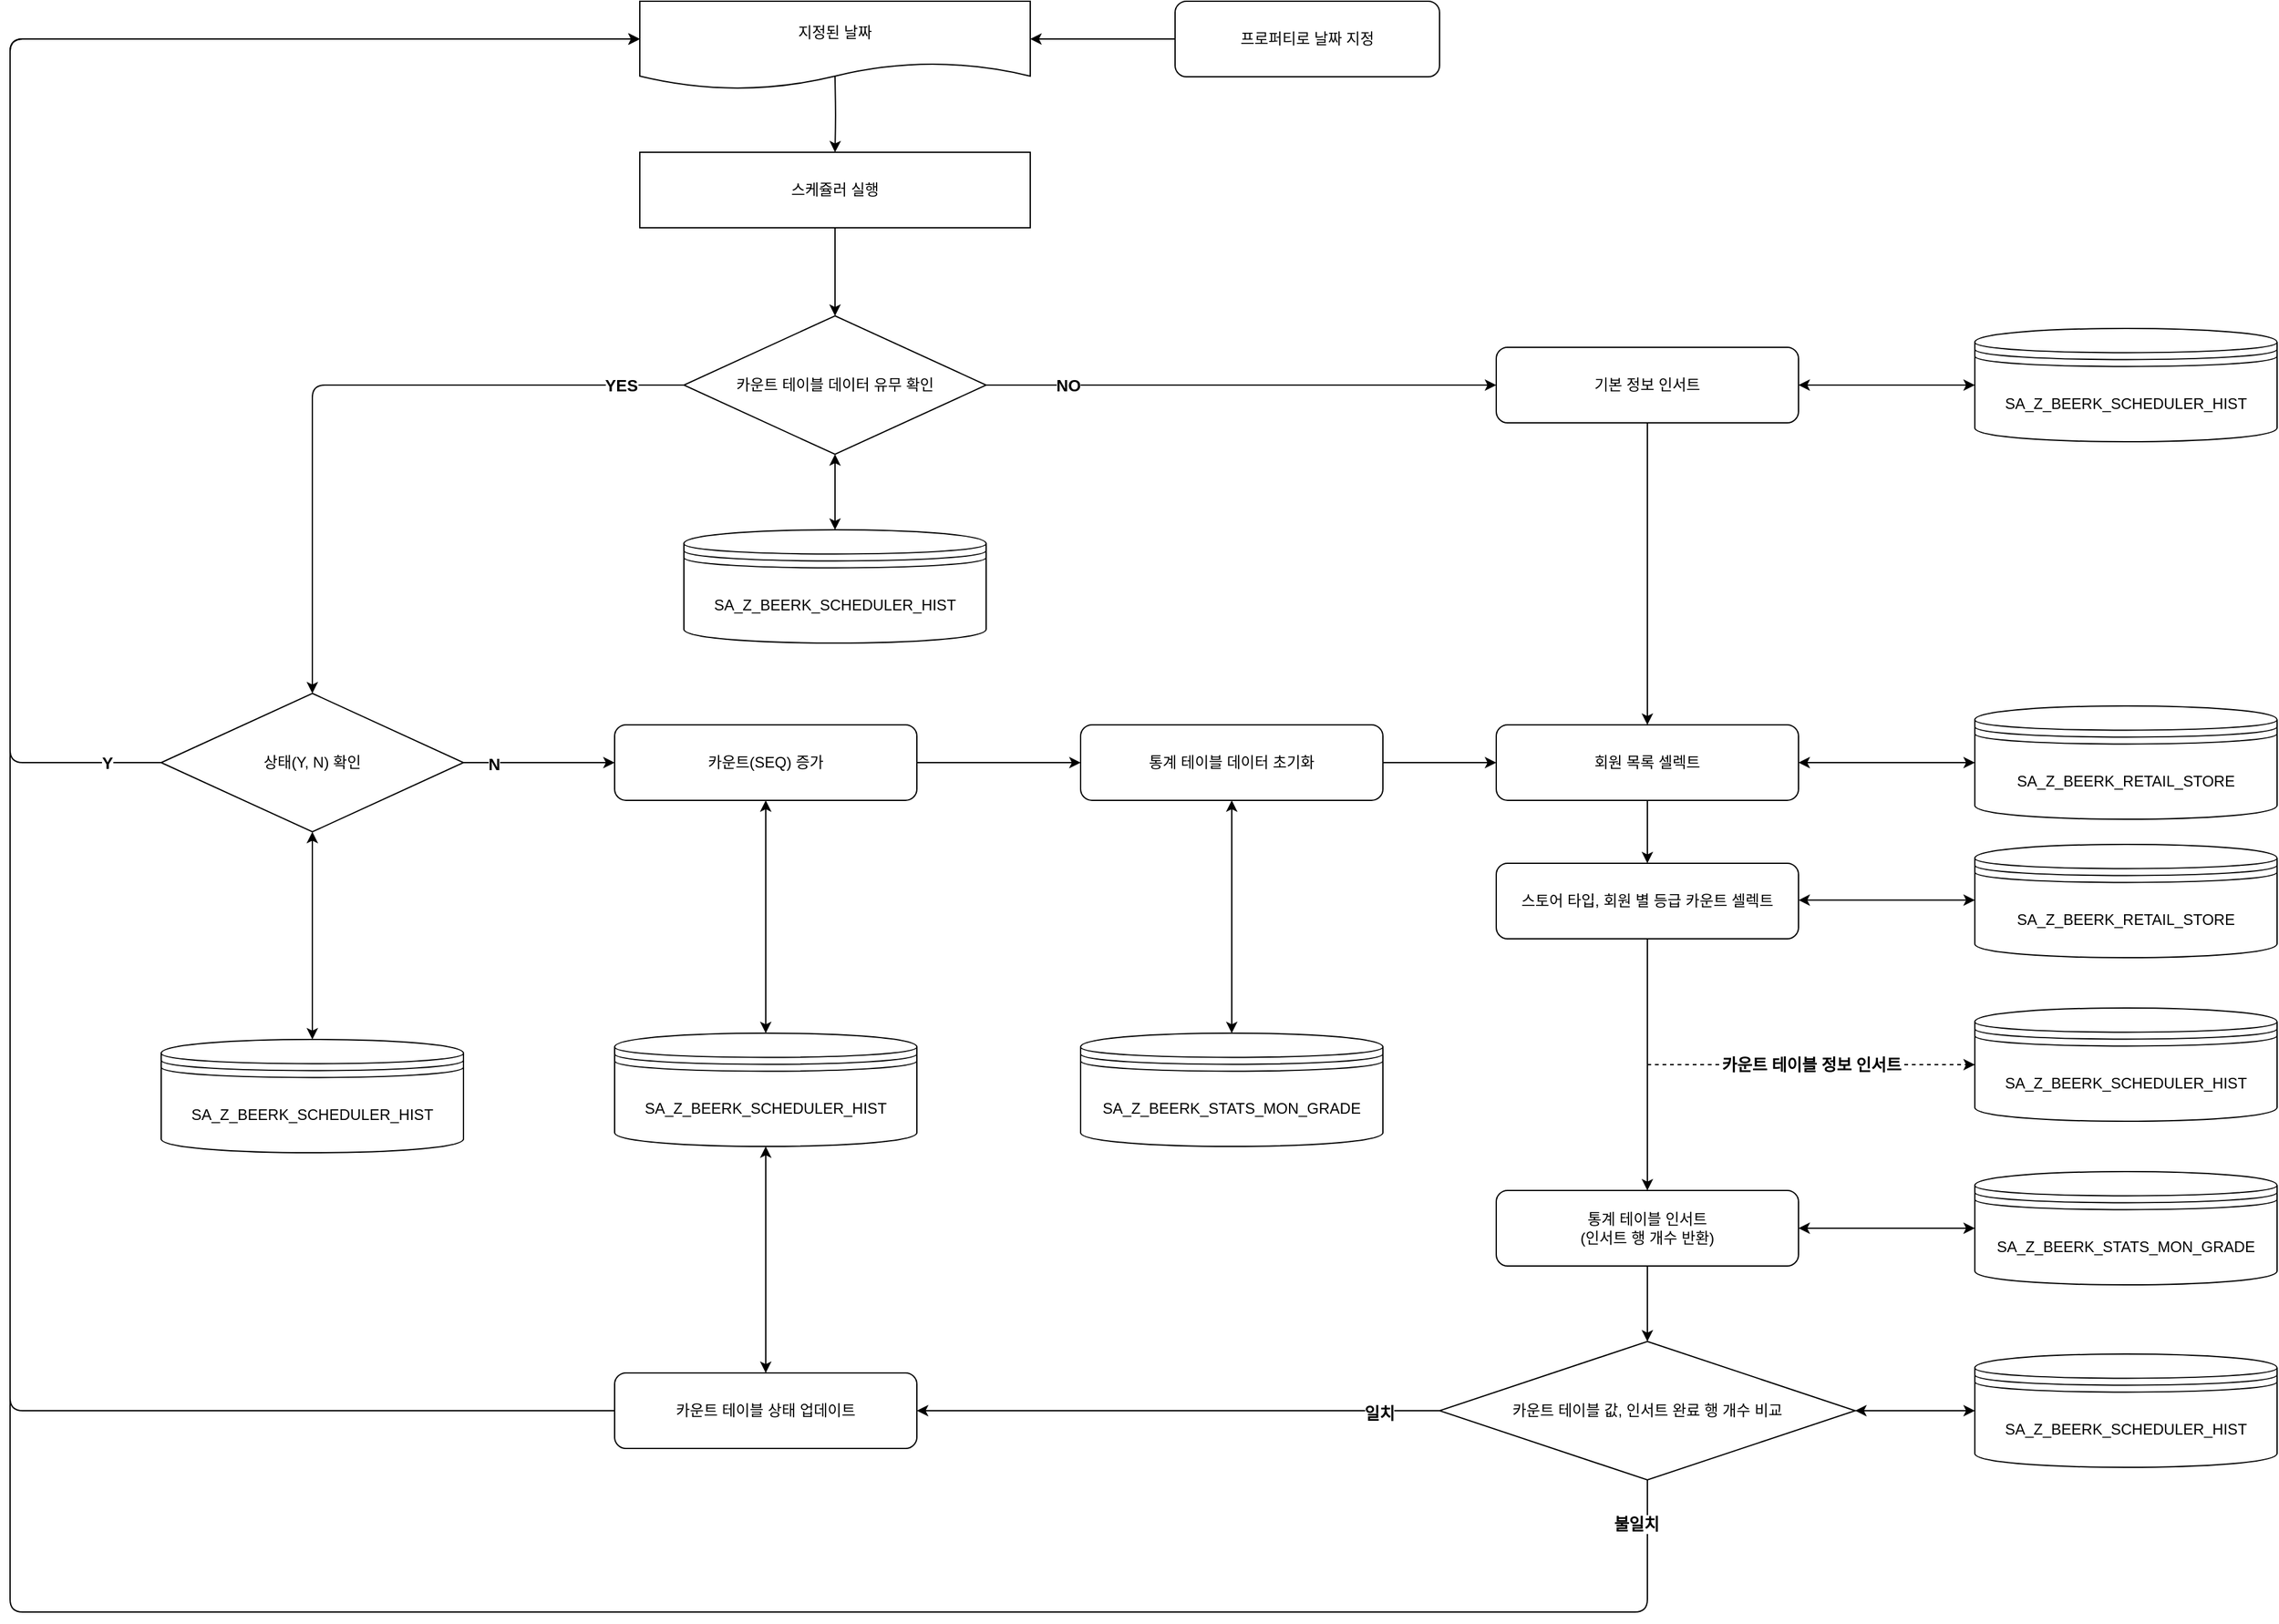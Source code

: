 <mxfile version="14.2.7" type="github">
  <diagram name="Page-1" id="9f46799a-70d6-7492-0946-bef42562c5a5">
    <mxGraphModel dx="1422" dy="1612" grid="1" gridSize="10" guides="1" tooltips="1" connect="1" arrows="1" fold="1" page="1" pageScale="1" pageWidth="1100" pageHeight="850" math="0" shadow="0">
      <root>
        <mxCell id="0" />
        <mxCell id="1" parent="0" />
        <mxCell id="IH1UawKQzV-C3lGUAN1--19" style="edgeStyle=orthogonalEdgeStyle;curved=0;rounded=1;sketch=0;orthogonalLoop=1;jettySize=auto;html=1;" parent="1" source="IH1UawKQzV-C3lGUAN1--4" target="IH1UawKQzV-C3lGUAN1--20" edge="1">
          <mxGeometry relative="1" as="geometry">
            <mxPoint x="240" y="-430" as="targetPoint" />
          </mxGeometry>
        </mxCell>
        <mxCell id="IH1UawKQzV-C3lGUAN1--23" value="YES" style="edgeLabel;html=1;align=center;verticalAlign=middle;resizable=0;points=[];fontStyle=1;fontSize=13;" parent="IH1UawKQzV-C3lGUAN1--19" vertex="1" connectable="0">
          <mxGeometry x="-0.813" relative="1" as="geometry">
            <mxPoint as="offset" />
          </mxGeometry>
        </mxCell>
        <mxCell id="s6dcKbaxDKtYMl7xi46n-2" style="edgeStyle=orthogonalEdgeStyle;rounded=0;orthogonalLoop=1;jettySize=auto;html=1;entryX=0;entryY=0.5;entryDx=0;entryDy=0;" edge="1" parent="1" source="IH1UawKQzV-C3lGUAN1--4" target="s6dcKbaxDKtYMl7xi46n-1">
          <mxGeometry relative="1" as="geometry" />
        </mxCell>
        <mxCell id="s6dcKbaxDKtYMl7xi46n-4" value="NO" style="edgeLabel;html=1;align=center;verticalAlign=middle;resizable=0;points=[];fontStyle=1;fontSize=13;" vertex="1" connectable="0" parent="s6dcKbaxDKtYMl7xi46n-2">
          <mxGeometry x="-0.68" relative="1" as="geometry">
            <mxPoint as="offset" />
          </mxGeometry>
        </mxCell>
        <mxCell id="IH1UawKQzV-C3lGUAN1--4" value="카운트 테이블 데이터 유무 확인" style="rhombus;whiteSpace=wrap;html=1;rounded=0;sketch=0;" parent="1" vertex="1">
          <mxGeometry x="555" y="-580" width="240" height="110" as="geometry" />
        </mxCell>
        <mxCell id="IH1UawKQzV-C3lGUAN1--13" style="edgeStyle=orthogonalEdgeStyle;curved=0;rounded=1;sketch=0;orthogonalLoop=1;jettySize=auto;html=1;" parent="1" target="IH1UawKQzV-C3lGUAN1--12" edge="1">
          <mxGeometry relative="1" as="geometry">
            <mxPoint x="675" y="-770" as="sourcePoint" />
          </mxGeometry>
        </mxCell>
        <mxCell id="IH1UawKQzV-C3lGUAN1--18" style="edgeStyle=orthogonalEdgeStyle;curved=0;rounded=1;sketch=0;orthogonalLoop=1;jettySize=auto;html=1;" parent="1" source="IH1UawKQzV-C3lGUAN1--12" target="IH1UawKQzV-C3lGUAN1--4" edge="1">
          <mxGeometry relative="1" as="geometry" />
        </mxCell>
        <mxCell id="IH1UawKQzV-C3lGUAN1--12" value="스케쥴러 실행" style="rounded=0;whiteSpace=wrap;html=1;sketch=0;" parent="1" vertex="1">
          <mxGeometry x="520" y="-710" width="310" height="60" as="geometry" />
        </mxCell>
        <mxCell id="IH1UawKQzV-C3lGUAN1--16" style="edgeStyle=orthogonalEdgeStyle;curved=0;rounded=1;sketch=0;orthogonalLoop=1;jettySize=auto;html=1;" parent="1" source="IH1UawKQzV-C3lGUAN1--15" edge="1">
          <mxGeometry relative="1" as="geometry">
            <mxPoint x="830" y="-800" as="targetPoint" />
          </mxGeometry>
        </mxCell>
        <mxCell id="IH1UawKQzV-C3lGUAN1--15" value="프로퍼티로 날짜 지정" style="rounded=1;whiteSpace=wrap;html=1;sketch=0;" parent="1" vertex="1">
          <mxGeometry x="945" y="-830" width="210" height="60" as="geometry" />
        </mxCell>
        <mxCell id="IH1UawKQzV-C3lGUAN1--52" style="edgeStyle=orthogonalEdgeStyle;curved=0;rounded=1;sketch=0;orthogonalLoop=1;jettySize=auto;html=1;" parent="1" source="IH1UawKQzV-C3lGUAN1--17" target="IH1UawKQzV-C3lGUAN1--51" edge="1">
          <mxGeometry relative="1" as="geometry" />
        </mxCell>
        <mxCell id="IH1UawKQzV-C3lGUAN1--17" value="회원 목록 셀렉트" style="rounded=1;whiteSpace=wrap;html=1;sketch=0;" parent="1" vertex="1">
          <mxGeometry x="1200" y="-255" width="240" height="60" as="geometry" />
        </mxCell>
        <mxCell id="IH1UawKQzV-C3lGUAN1--21" style="edgeStyle=orthogonalEdgeStyle;curved=0;rounded=1;sketch=0;orthogonalLoop=1;jettySize=auto;html=1;entryX=0;entryY=0.5;entryDx=0;entryDy=0;" parent="1" source="IH1UawKQzV-C3lGUAN1--20" edge="1">
          <mxGeometry relative="1" as="geometry">
            <mxPoint x="520" y="-800" as="targetPoint" />
            <Array as="points">
              <mxPoint x="20" y="-225" />
              <mxPoint x="20" y="-800" />
            </Array>
          </mxGeometry>
        </mxCell>
        <mxCell id="IH1UawKQzV-C3lGUAN1--22" value="Y" style="edgeLabel;html=1;align=center;verticalAlign=middle;resizable=0;points=[];fontStyle=1;fontSize=13;" parent="IH1UawKQzV-C3lGUAN1--21" vertex="1" connectable="0">
          <mxGeometry x="-0.928" relative="1" as="geometry">
            <mxPoint as="offset" />
          </mxGeometry>
        </mxCell>
        <mxCell id="IH1UawKQzV-C3lGUAN1--78" style="edgeStyle=orthogonalEdgeStyle;curved=0;rounded=1;sketch=0;orthogonalLoop=1;jettySize=auto;html=1;" parent="1" source="IH1UawKQzV-C3lGUAN1--20" target="IH1UawKQzV-C3lGUAN1--43" edge="1">
          <mxGeometry relative="1" as="geometry" />
        </mxCell>
        <mxCell id="IH1UawKQzV-C3lGUAN1--79" value="N" style="edgeLabel;html=1;align=center;verticalAlign=middle;resizable=0;points=[];fontStyle=1;fontSize=13;" parent="IH1UawKQzV-C3lGUAN1--78" vertex="1" connectable="0">
          <mxGeometry x="-0.596" y="-1" relative="1" as="geometry">
            <mxPoint as="offset" />
          </mxGeometry>
        </mxCell>
        <mxCell id="IH1UawKQzV-C3lGUAN1--20" value="상태(Y, N) 확인" style="rhombus;whiteSpace=wrap;html=1;rounded=0;sketch=0;" parent="1" vertex="1">
          <mxGeometry x="140" y="-280" width="240" height="110" as="geometry" />
        </mxCell>
        <mxCell id="IH1UawKQzV-C3lGUAN1--65" style="edgeStyle=orthogonalEdgeStyle;curved=0;rounded=1;sketch=0;orthogonalLoop=1;jettySize=auto;html=1;entryX=0;entryY=0.5;entryDx=0;entryDy=0;" parent="1" source="IH1UawKQzV-C3lGUAN1--43" target="IH1UawKQzV-C3lGUAN1--47" edge="1">
          <mxGeometry relative="1" as="geometry" />
        </mxCell>
        <mxCell id="IH1UawKQzV-C3lGUAN1--43" value="카운트(SEQ) 증가" style="rounded=1;whiteSpace=wrap;html=1;sketch=0;" parent="1" vertex="1">
          <mxGeometry x="500" y="-255" width="240" height="60" as="geometry" />
        </mxCell>
        <mxCell id="IH1UawKQzV-C3lGUAN1--66" style="edgeStyle=orthogonalEdgeStyle;curved=0;rounded=1;sketch=0;orthogonalLoop=1;jettySize=auto;html=1;entryX=0;entryY=0.5;entryDx=0;entryDy=0;" parent="1" source="IH1UawKQzV-C3lGUAN1--47" target="IH1UawKQzV-C3lGUAN1--17" edge="1">
          <mxGeometry relative="1" as="geometry" />
        </mxCell>
        <mxCell id="IH1UawKQzV-C3lGUAN1--47" value="통계 테이블 데이터 초기화" style="rounded=1;whiteSpace=wrap;html=1;sketch=0;" parent="1" vertex="1">
          <mxGeometry x="870" y="-255" width="240" height="60" as="geometry" />
        </mxCell>
        <mxCell id="IH1UawKQzV-C3lGUAN1--63" style="edgeStyle=orthogonalEdgeStyle;curved=0;rounded=1;sketch=0;orthogonalLoop=1;jettySize=auto;html=1;entryX=0;entryY=0.5;entryDx=0;entryDy=0;exitX=0;exitY=0.5;exitDx=0;exitDy=0;" parent="1" source="IH1UawKQzV-C3lGUAN1--48" edge="1">
          <mxGeometry relative="1" as="geometry">
            <mxPoint x="520" y="-800" as="targetPoint" />
            <Array as="points">
              <mxPoint x="20" y="290" />
              <mxPoint x="20" y="-800" />
            </Array>
            <mxPoint x="400" y="260" as="sourcePoint" />
          </mxGeometry>
        </mxCell>
        <mxCell id="IH1UawKQzV-C3lGUAN1--48" value="카운트 테이블 상태 업데이트" style="rounded=1;whiteSpace=wrap;html=1;sketch=0;" parent="1" vertex="1">
          <mxGeometry x="500" y="260" width="240" height="60" as="geometry" />
        </mxCell>
        <mxCell id="IH1UawKQzV-C3lGUAN1--54" style="edgeStyle=orthogonalEdgeStyle;curved=0;rounded=1;sketch=0;orthogonalLoop=1;jettySize=auto;html=1;entryX=0.5;entryY=0;entryDx=0;entryDy=0;" parent="1" source="IH1UawKQzV-C3lGUAN1--50" target="IH1UawKQzV-C3lGUAN1--58" edge="1">
          <mxGeometry relative="1" as="geometry">
            <mxPoint x="725" y="-65" as="targetPoint" />
          </mxGeometry>
        </mxCell>
        <mxCell id="IH1UawKQzV-C3lGUAN1--50" value="통계 테이블 인서트&lt;br&gt;(인서트 행 개수 반환)" style="rounded=1;whiteSpace=wrap;html=1;sketch=0;" parent="1" vertex="1">
          <mxGeometry x="1200" y="115" width="240" height="60" as="geometry" />
        </mxCell>
        <mxCell id="IH1UawKQzV-C3lGUAN1--53" style="edgeStyle=orthogonalEdgeStyle;curved=0;rounded=1;sketch=0;orthogonalLoop=1;jettySize=auto;html=1;" parent="1" source="IH1UawKQzV-C3lGUAN1--51" target="IH1UawKQzV-C3lGUAN1--50" edge="1">
          <mxGeometry relative="1" as="geometry" />
        </mxCell>
        <mxCell id="IH1UawKQzV-C3lGUAN1--51" value="스토어 타입, 회원 별 등급 카운트 셀렉트" style="rounded=1;whiteSpace=wrap;html=1;sketch=0;" parent="1" vertex="1">
          <mxGeometry x="1200" y="-145" width="240" height="60" as="geometry" />
        </mxCell>
        <mxCell id="IH1UawKQzV-C3lGUAN1--59" style="edgeStyle=orthogonalEdgeStyle;curved=0;rounded=1;sketch=0;orthogonalLoop=1;jettySize=auto;html=1;" parent="1" source="IH1UawKQzV-C3lGUAN1--58" target="IH1UawKQzV-C3lGUAN1--48" edge="1">
          <mxGeometry relative="1" as="geometry">
            <mxPoint x="430" y="25" as="targetPoint" />
          </mxGeometry>
        </mxCell>
        <mxCell id="IH1UawKQzV-C3lGUAN1--61" value="일치" style="edgeLabel;html=1;align=center;verticalAlign=middle;resizable=0;points=[];fontStyle=1;fontSize=13;" parent="IH1UawKQzV-C3lGUAN1--59" vertex="1" connectable="0">
          <mxGeometry x="-0.769" y="2" relative="1" as="geometry">
            <mxPoint as="offset" />
          </mxGeometry>
        </mxCell>
        <mxCell id="IH1UawKQzV-C3lGUAN1--60" style="edgeStyle=orthogonalEdgeStyle;curved=0;rounded=1;sketch=0;orthogonalLoop=1;jettySize=auto;html=1;entryX=0;entryY=0.5;entryDx=0;entryDy=0;" parent="1" source="IH1UawKQzV-C3lGUAN1--58" edge="1">
          <mxGeometry relative="1" as="geometry">
            <mxPoint x="520" y="-800" as="targetPoint" />
            <Array as="points">
              <mxPoint x="1320" y="450" />
              <mxPoint x="20" y="450" />
              <mxPoint x="20" y="-800" />
            </Array>
          </mxGeometry>
        </mxCell>
        <mxCell id="IH1UawKQzV-C3lGUAN1--62" value="불일치" style="edgeLabel;html=1;align=center;verticalAlign=middle;resizable=0;points=[];fontStyle=1;fontSize=13;" parent="IH1UawKQzV-C3lGUAN1--60" vertex="1" connectable="0">
          <mxGeometry x="-0.756" y="-2" relative="1" as="geometry">
            <mxPoint x="270.71" y="-68" as="offset" />
          </mxGeometry>
        </mxCell>
        <mxCell id="IH1UawKQzV-C3lGUAN1--58" value="카운트 테이블 값, 인서트 완료 행 개수 비교" style="rhombus;whiteSpace=wrap;html=1;rounded=0;sketch=0;fontSize=12;" parent="1" vertex="1">
          <mxGeometry x="1155" y="235" width="330" height="110" as="geometry" />
        </mxCell>
        <mxCell id="IH1UawKQzV-C3lGUAN1--67" value="&lt;span&gt;지정된 날짜&lt;/span&gt;" style="shape=document;whiteSpace=wrap;html=1;boundedLbl=1;rounded=0;sketch=0;" parent="1" vertex="1">
          <mxGeometry x="520" y="-830" width="310" height="70" as="geometry" />
        </mxCell>
        <mxCell id="IH1UawKQzV-C3lGUAN1--69" value="SA_Z_BEERK_RETAIL_STORE" style="shape=datastore;whiteSpace=wrap;html=1;rounded=0;sketch=0;" parent="1" vertex="1">
          <mxGeometry x="1580" y="-160" width="240" height="90" as="geometry" />
        </mxCell>
        <mxCell id="IH1UawKQzV-C3lGUAN1--70" value="SA_Z_BEERK_RETAIL_STORE" style="shape=datastore;whiteSpace=wrap;html=1;rounded=0;sketch=0;" parent="1" vertex="1">
          <mxGeometry x="1580" y="-270" width="240" height="90" as="geometry" />
        </mxCell>
        <mxCell id="IH1UawKQzV-C3lGUAN1--71" value="&lt;span&gt;SA_Z_BEERK_SCHEDULER_HIST&lt;/span&gt;" style="shape=datastore;whiteSpace=wrap;html=1;rounded=0;sketch=0;" parent="1" vertex="1">
          <mxGeometry x="1580" y="245" width="240" height="90" as="geometry" />
        </mxCell>
        <mxCell id="IH1UawKQzV-C3lGUAN1--72" value="SA_Z_BEERK_STATS_MON_GRADE" style="shape=datastore;whiteSpace=wrap;html=1;rounded=0;sketch=0;" parent="1" vertex="1">
          <mxGeometry x="1580" y="100" width="240" height="90" as="geometry" />
        </mxCell>
        <mxCell id="IH1UawKQzV-C3lGUAN1--73" value="&lt;span&gt;SA_Z_BEERK_SCHEDULER_HIST&lt;/span&gt;" style="shape=datastore;whiteSpace=wrap;html=1;rounded=0;sketch=0;" parent="1" vertex="1">
          <mxGeometry x="140" y="-5" width="240" height="90" as="geometry" />
        </mxCell>
        <mxCell id="IH1UawKQzV-C3lGUAN1--75" value="SA_Z_BEERK_SCHEDULER_HIST" style="shape=datastore;whiteSpace=wrap;html=1;rounded=0;sketch=0;" parent="1" vertex="1">
          <mxGeometry x="555" y="-410" width="240" height="90" as="geometry" />
        </mxCell>
        <mxCell id="IH1UawKQzV-C3lGUAN1--76" value="SA_Z_BEERK_STATS_MON_GRADE" style="shape=datastore;whiteSpace=wrap;html=1;rounded=0;sketch=0;" parent="1" vertex="1">
          <mxGeometry x="870" y="-10" width="240" height="90" as="geometry" />
        </mxCell>
        <mxCell id="IH1UawKQzV-C3lGUAN1--80" value="" style="endArrow=classic;startArrow=classic;html=1;exitX=0.5;exitY=0;exitDx=0;exitDy=0;entryX=0.5;entryY=1;entryDx=0;entryDy=0;" parent="1" source="IH1UawKQzV-C3lGUAN1--73" target="IH1UawKQzV-C3lGUAN1--20" edge="1">
          <mxGeometry width="50" height="50" relative="1" as="geometry">
            <mxPoint x="860" y="-190" as="sourcePoint" />
            <mxPoint x="910" y="-240" as="targetPoint" />
          </mxGeometry>
        </mxCell>
        <mxCell id="IH1UawKQzV-C3lGUAN1--82" value="" style="endArrow=classic;startArrow=classic;html=1;exitX=0.5;exitY=0;exitDx=0;exitDy=0;entryX=0.5;entryY=1;entryDx=0;entryDy=0;" parent="1" source="IH1UawKQzV-C3lGUAN1--75" target="IH1UawKQzV-C3lGUAN1--4" edge="1">
          <mxGeometry width="50" height="50" relative="1" as="geometry">
            <mxPoint x="500" y="-375" as="sourcePoint" />
            <mxPoint x="500" y="-460" as="targetPoint" />
          </mxGeometry>
        </mxCell>
        <mxCell id="IH1UawKQzV-C3lGUAN1--83" value="" style="endArrow=classic;startArrow=classic;html=1;exitX=0;exitY=0.5;exitDx=0;exitDy=0;entryX=1;entryY=0.5;entryDx=0;entryDy=0;" parent="1" source="IH1UawKQzV-C3lGUAN1--70" target="IH1UawKQzV-C3lGUAN1--17" edge="1">
          <mxGeometry width="50" height="50" relative="1" as="geometry">
            <mxPoint x="1560" y="-395" as="sourcePoint" />
            <mxPoint x="1560" y="-480" as="targetPoint" />
          </mxGeometry>
        </mxCell>
        <mxCell id="IH1UawKQzV-C3lGUAN1--85" value="" style="endArrow=classic;startArrow=classic;html=1;exitX=0;exitY=0.5;exitDx=0;exitDy=0;entryX=1;entryY=0.5;entryDx=0;entryDy=0;" parent="1" source="IH1UawKQzV-C3lGUAN1--71" target="IH1UawKQzV-C3lGUAN1--58" edge="1">
          <mxGeometry width="50" height="50" relative="1" as="geometry">
            <mxPoint x="1660" y="290" as="sourcePoint" />
            <mxPoint x="1520" y="290" as="targetPoint" />
          </mxGeometry>
        </mxCell>
        <mxCell id="IH1UawKQzV-C3lGUAN1--86" value="" style="endArrow=classic;startArrow=classic;html=1;exitX=0;exitY=0.5;exitDx=0;exitDy=0;entryX=1;entryY=0.5;entryDx=0;entryDy=0;" parent="1" edge="1">
          <mxGeometry width="50" height="50" relative="1" as="geometry">
            <mxPoint x="1580" y="-115.71" as="sourcePoint" />
            <mxPoint x="1440" y="-115.71" as="targetPoint" />
          </mxGeometry>
        </mxCell>
        <mxCell id="IH1UawKQzV-C3lGUAN1--87" value="" style="endArrow=classic;startArrow=classic;html=1;exitX=0;exitY=0.5;exitDx=0;exitDy=0;entryX=1;entryY=0.5;entryDx=0;entryDy=0;" parent="1" source="IH1UawKQzV-C3lGUAN1--72" target="IH1UawKQzV-C3lGUAN1--50" edge="1">
          <mxGeometry width="50" height="50" relative="1" as="geometry">
            <mxPoint x="1580" y="35" as="sourcePoint" />
            <mxPoint x="1440" y="35" as="targetPoint" />
          </mxGeometry>
        </mxCell>
        <mxCell id="IH1UawKQzV-C3lGUAN1--89" value="SA_Z_BEERK_SCHEDULER_HIST" style="shape=datastore;whiteSpace=wrap;html=1;rounded=0;sketch=0;" parent="1" vertex="1">
          <mxGeometry x="500" y="-10" width="240" height="90" as="geometry" />
        </mxCell>
        <mxCell id="IH1UawKQzV-C3lGUAN1--90" value="" style="endArrow=classic;startArrow=classic;html=1;exitX=0.5;exitY=0;exitDx=0;exitDy=0;entryX=0.5;entryY=1;entryDx=0;entryDy=0;" parent="1" source="IH1UawKQzV-C3lGUAN1--48" target="IH1UawKQzV-C3lGUAN1--89" edge="1">
          <mxGeometry width="50" height="50" relative="1" as="geometry">
            <mxPoint x="500" y="135" as="sourcePoint" />
            <mxPoint x="480" y="30" as="targetPoint" />
          </mxGeometry>
        </mxCell>
        <mxCell id="IH1UawKQzV-C3lGUAN1--93" value="" style="endArrow=classic;startArrow=classic;html=1;entryX=0.5;entryY=1;entryDx=0;entryDy=0;exitX=0.5;exitY=0;exitDx=0;exitDy=0;" parent="1" source="IH1UawKQzV-C3lGUAN1--89" target="IH1UawKQzV-C3lGUAN1--43" edge="1">
          <mxGeometry width="50" height="50" relative="1" as="geometry">
            <mxPoint x="620" y="-100" as="sourcePoint" />
            <mxPoint x="630" y="10" as="targetPoint" />
          </mxGeometry>
        </mxCell>
        <mxCell id="IH1UawKQzV-C3lGUAN1--95" value="" style="endArrow=classic;startArrow=classic;html=1;entryX=0.5;entryY=1;entryDx=0;entryDy=0;exitX=0.5;exitY=0;exitDx=0;exitDy=0;" parent="1" source="IH1UawKQzV-C3lGUAN1--76" target="IH1UawKQzV-C3lGUAN1--47" edge="1">
          <mxGeometry width="50" height="50" relative="1" as="geometry">
            <mxPoint x="1000" y="-90" as="sourcePoint" />
            <mxPoint x="1000" y="-195" as="targetPoint" />
          </mxGeometry>
        </mxCell>
        <mxCell id="8YkbvmJgyCR-__9vLNpR-2" value="SA_Z_BEERK_SCHEDULER_HIST" style="shape=datastore;whiteSpace=wrap;html=1;rounded=0;sketch=0;" parent="1" vertex="1">
          <mxGeometry x="1580" y="-30" width="240" height="90" as="geometry" />
        </mxCell>
        <mxCell id="8YkbvmJgyCR-__9vLNpR-3" value="&lt;span style=&quot;font-size: 13px;&quot;&gt;&lt;font style=&quot;font-size: 13px;&quot;&gt;카운트 테이블 정보 인서트&lt;/font&gt;&lt;/span&gt;" style="endArrow=classic;endSize=6;dashed=1;html=1;fontSize=13;entryX=0;entryY=0.5;entryDx=0;entryDy=0;endFill=1;jumpSize=6;fontStyle=1" parent="1" target="8YkbvmJgyCR-__9vLNpR-2" edge="1">
          <mxGeometry width="160" relative="1" as="geometry">
            <mxPoint x="1320" y="15" as="sourcePoint" />
            <mxPoint x="1500" y="-1" as="targetPoint" />
            <mxPoint as="offset" />
          </mxGeometry>
        </mxCell>
        <mxCell id="s6dcKbaxDKtYMl7xi46n-3" style="edgeStyle=orthogonalEdgeStyle;rounded=0;orthogonalLoop=1;jettySize=auto;html=1;entryX=0.5;entryY=0;entryDx=0;entryDy=0;" edge="1" parent="1" source="s6dcKbaxDKtYMl7xi46n-1" target="IH1UawKQzV-C3lGUAN1--17">
          <mxGeometry relative="1" as="geometry" />
        </mxCell>
        <mxCell id="s6dcKbaxDKtYMl7xi46n-6" style="edgeStyle=orthogonalEdgeStyle;rounded=0;orthogonalLoop=1;jettySize=auto;html=1;entryX=0;entryY=0.5;entryDx=0;entryDy=0;fontSize=13;startArrow=classic;startFill=1;" edge="1" parent="1" source="s6dcKbaxDKtYMl7xi46n-1" target="s6dcKbaxDKtYMl7xi46n-5">
          <mxGeometry relative="1" as="geometry" />
        </mxCell>
        <mxCell id="s6dcKbaxDKtYMl7xi46n-1" value="기본 정보 인서트" style="rounded=1;whiteSpace=wrap;html=1;sketch=0;" vertex="1" parent="1">
          <mxGeometry x="1200" y="-555" width="240" height="60" as="geometry" />
        </mxCell>
        <mxCell id="s6dcKbaxDKtYMl7xi46n-5" value="SA_Z_BEERK_SCHEDULER_HIST" style="shape=datastore;whiteSpace=wrap;html=1;rounded=0;sketch=0;" vertex="1" parent="1">
          <mxGeometry x="1580" y="-570" width="240" height="90" as="geometry" />
        </mxCell>
      </root>
    </mxGraphModel>
  </diagram>
</mxfile>
